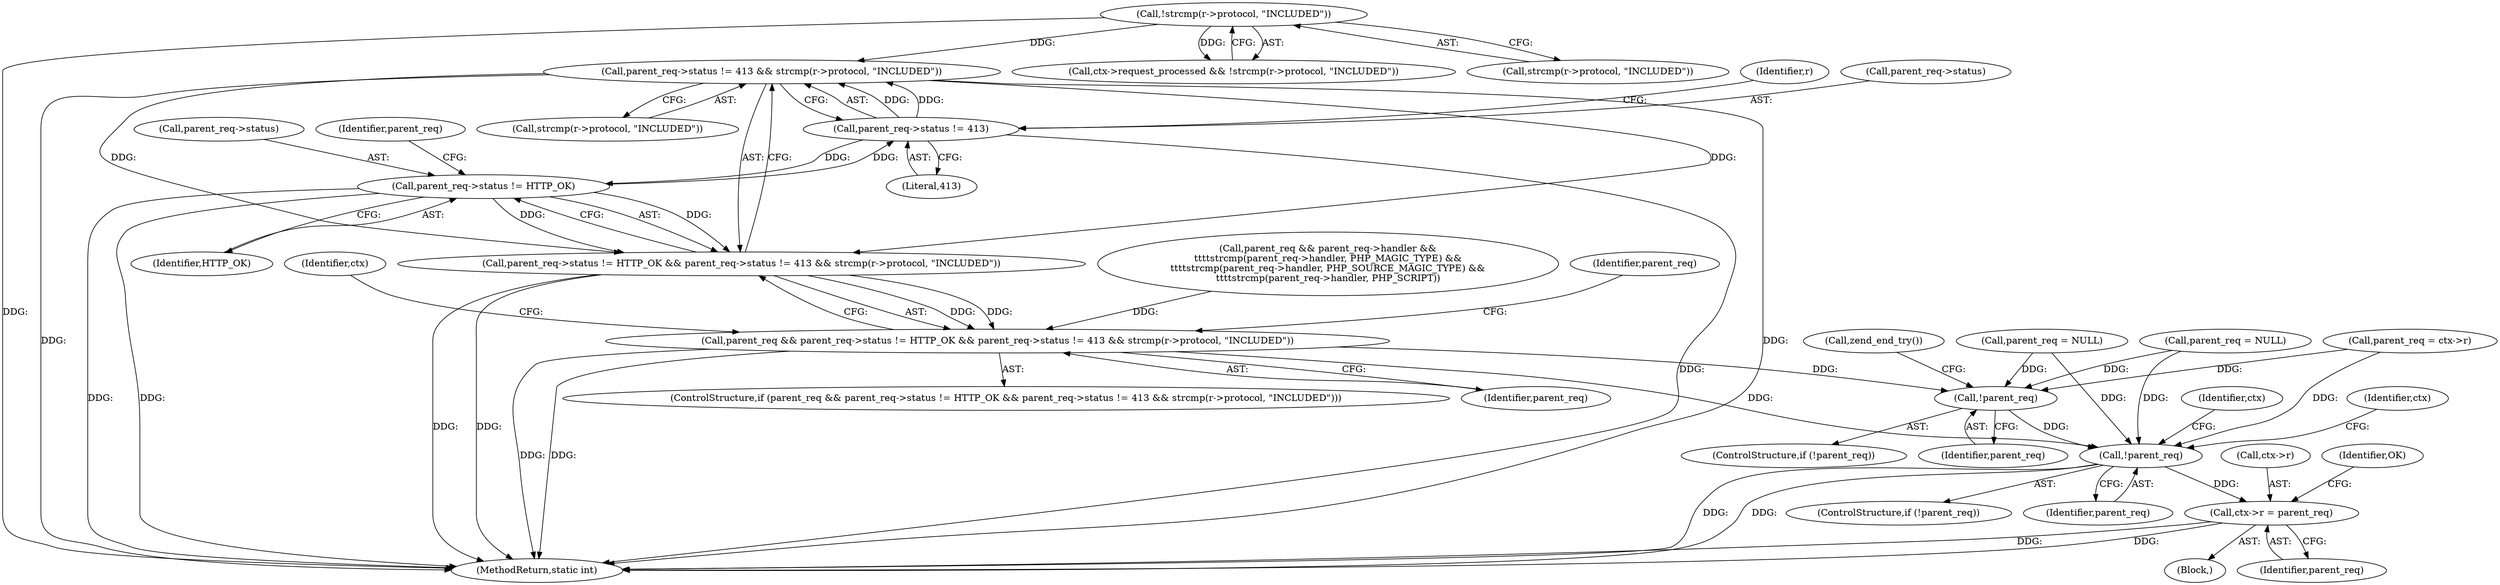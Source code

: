 digraph "0_php_809610f5ea38a83b284e1125d1fff129bdd615e7@API" {
"1000389" [label="(Call,parent_req->status != 413 && strcmp(r->protocol, \"INCLUDED\"))"];
"1000390" [label="(Call,parent_req->status != 413)"];
"1000384" [label="(Call,parent_req->status != HTTP_OK)"];
"1000146" [label="(Call,!strcmp(r->protocol, \"INCLUDED\"))"];
"1000383" [label="(Call,parent_req->status != HTTP_OK && parent_req->status != 413 && strcmp(r->protocol, \"INCLUDED\"))"];
"1000381" [label="(Call,parent_req && parent_req->status != HTTP_OK && parent_req->status != 413 && strcmp(r->protocol, \"INCLUDED\"))"];
"1000473" [label="(Call,!parent_req)"];
"1000480" [label="(Call,!parent_req)"];
"1000534" [label="(Call,ctx->r = parent_req)"];
"1000388" [label="(Identifier,HTTP_OK)"];
"1000541" [label="(MethodReturn,static int)"];
"1000385" [label="(Call,parent_req->status)"];
"1000535" [label="(Call,ctx->r)"];
"1000389" [label="(Call,parent_req->status != 413 && strcmp(r->protocol, \"INCLUDED\"))"];
"1000480" [label="(Call,!parent_req)"];
"1000536" [label="(Identifier,ctx)"];
"1000390" [label="(Call,parent_req->status != 413)"];
"1000383" [label="(Call,parent_req->status != HTTP_OK && parent_req->status != 413 && strcmp(r->protocol, \"INCLUDED\"))"];
"1000380" [label="(ControlStructure,if (parent_req && parent_req->status != HTTP_OK && parent_req->status != 413 && strcmp(r->protocol, \"INCLUDED\")))"];
"1000381" [label="(Call,parent_req && parent_req->status != HTTP_OK && parent_req->status != 413 && strcmp(r->protocol, \"INCLUDED\"))"];
"1000354" [label="(Call,parent_req && parent_req->handler &&\n\t\t\t\tstrcmp(parent_req->handler, PHP_MAGIC_TYPE) &&\n\t\t\t\tstrcmp(parent_req->handler, PHP_SOURCE_MAGIC_TYPE) &&\n\t\t\t\tstrcmp(parent_req->handler, PHP_SCRIPT))"];
"1000119" [label="(Call,parent_req = NULL)"];
"1000534" [label="(Call,ctx->r = parent_req)"];
"1000142" [label="(Call,ctx->request_processed && !strcmp(r->protocol, \"INCLUDED\"))"];
"1000187" [label="(Call,parent_req = ctx->r)"];
"1000485" [label="(Identifier,ctx)"];
"1000395" [label="(Call,strcmp(r->protocol, \"INCLUDED\"))"];
"1000392" [label="(Identifier,parent_req)"];
"1000397" [label="(Identifier,r)"];
"1000402" [label="(Identifier,parent_req)"];
"1000472" [label="(ControlStructure,if (!parent_req))"];
"1000478" [label="(Call,zend_end_try())"];
"1000407" [label="(Identifier,ctx)"];
"1000382" [label="(Identifier,parent_req)"];
"1000384" [label="(Call,parent_req->status != HTTP_OK)"];
"1000146" [label="(Call,!strcmp(r->protocol, \"INCLUDED\"))"];
"1000473" [label="(Call,!parent_req)"];
"1000479" [label="(ControlStructure,if (!parent_req))"];
"1000538" [label="(Identifier,parent_req)"];
"1000401" [label="(Call,parent_req = NULL)"];
"1000394" [label="(Literal,413)"];
"1000147" [label="(Call,strcmp(r->protocol, \"INCLUDED\"))"];
"1000474" [label="(Identifier,parent_req)"];
"1000481" [label="(Identifier,parent_req)"];
"1000540" [label="(Identifier,OK)"];
"1000391" [label="(Call,parent_req->status)"];
"1000533" [label="(Block,)"];
"1000389" -> "1000383"  [label="AST: "];
"1000389" -> "1000390"  [label="CFG: "];
"1000389" -> "1000395"  [label="CFG: "];
"1000390" -> "1000389"  [label="AST: "];
"1000395" -> "1000389"  [label="AST: "];
"1000383" -> "1000389"  [label="CFG: "];
"1000389" -> "1000541"  [label="DDG: "];
"1000389" -> "1000541"  [label="DDG: "];
"1000389" -> "1000383"  [label="DDG: "];
"1000389" -> "1000383"  [label="DDG: "];
"1000390" -> "1000389"  [label="DDG: "];
"1000390" -> "1000389"  [label="DDG: "];
"1000146" -> "1000389"  [label="DDG: "];
"1000390" -> "1000394"  [label="CFG: "];
"1000391" -> "1000390"  [label="AST: "];
"1000394" -> "1000390"  [label="AST: "];
"1000397" -> "1000390"  [label="CFG: "];
"1000390" -> "1000541"  [label="DDG: "];
"1000390" -> "1000384"  [label="DDG: "];
"1000384" -> "1000390"  [label="DDG: "];
"1000384" -> "1000383"  [label="AST: "];
"1000384" -> "1000388"  [label="CFG: "];
"1000385" -> "1000384"  [label="AST: "];
"1000388" -> "1000384"  [label="AST: "];
"1000392" -> "1000384"  [label="CFG: "];
"1000383" -> "1000384"  [label="CFG: "];
"1000384" -> "1000541"  [label="DDG: "];
"1000384" -> "1000541"  [label="DDG: "];
"1000384" -> "1000383"  [label="DDG: "];
"1000384" -> "1000383"  [label="DDG: "];
"1000146" -> "1000142"  [label="AST: "];
"1000146" -> "1000147"  [label="CFG: "];
"1000147" -> "1000146"  [label="AST: "];
"1000142" -> "1000146"  [label="CFG: "];
"1000146" -> "1000541"  [label="DDG: "];
"1000146" -> "1000142"  [label="DDG: "];
"1000383" -> "1000381"  [label="AST: "];
"1000381" -> "1000383"  [label="CFG: "];
"1000383" -> "1000541"  [label="DDG: "];
"1000383" -> "1000541"  [label="DDG: "];
"1000383" -> "1000381"  [label="DDG: "];
"1000383" -> "1000381"  [label="DDG: "];
"1000381" -> "1000380"  [label="AST: "];
"1000381" -> "1000382"  [label="CFG: "];
"1000382" -> "1000381"  [label="AST: "];
"1000402" -> "1000381"  [label="CFG: "];
"1000407" -> "1000381"  [label="CFG: "];
"1000381" -> "1000541"  [label="DDG: "];
"1000381" -> "1000541"  [label="DDG: "];
"1000354" -> "1000381"  [label="DDG: "];
"1000381" -> "1000473"  [label="DDG: "];
"1000381" -> "1000480"  [label="DDG: "];
"1000473" -> "1000472"  [label="AST: "];
"1000473" -> "1000474"  [label="CFG: "];
"1000474" -> "1000473"  [label="AST: "];
"1000478" -> "1000473"  [label="CFG: "];
"1000187" -> "1000473"  [label="DDG: "];
"1000401" -> "1000473"  [label="DDG: "];
"1000119" -> "1000473"  [label="DDG: "];
"1000473" -> "1000480"  [label="DDG: "];
"1000480" -> "1000479"  [label="AST: "];
"1000480" -> "1000481"  [label="CFG: "];
"1000481" -> "1000480"  [label="AST: "];
"1000485" -> "1000480"  [label="CFG: "];
"1000536" -> "1000480"  [label="CFG: "];
"1000480" -> "1000541"  [label="DDG: "];
"1000480" -> "1000541"  [label="DDG: "];
"1000187" -> "1000480"  [label="DDG: "];
"1000401" -> "1000480"  [label="DDG: "];
"1000119" -> "1000480"  [label="DDG: "];
"1000480" -> "1000534"  [label="DDG: "];
"1000534" -> "1000533"  [label="AST: "];
"1000534" -> "1000538"  [label="CFG: "];
"1000535" -> "1000534"  [label="AST: "];
"1000538" -> "1000534"  [label="AST: "];
"1000540" -> "1000534"  [label="CFG: "];
"1000534" -> "1000541"  [label="DDG: "];
"1000534" -> "1000541"  [label="DDG: "];
}
